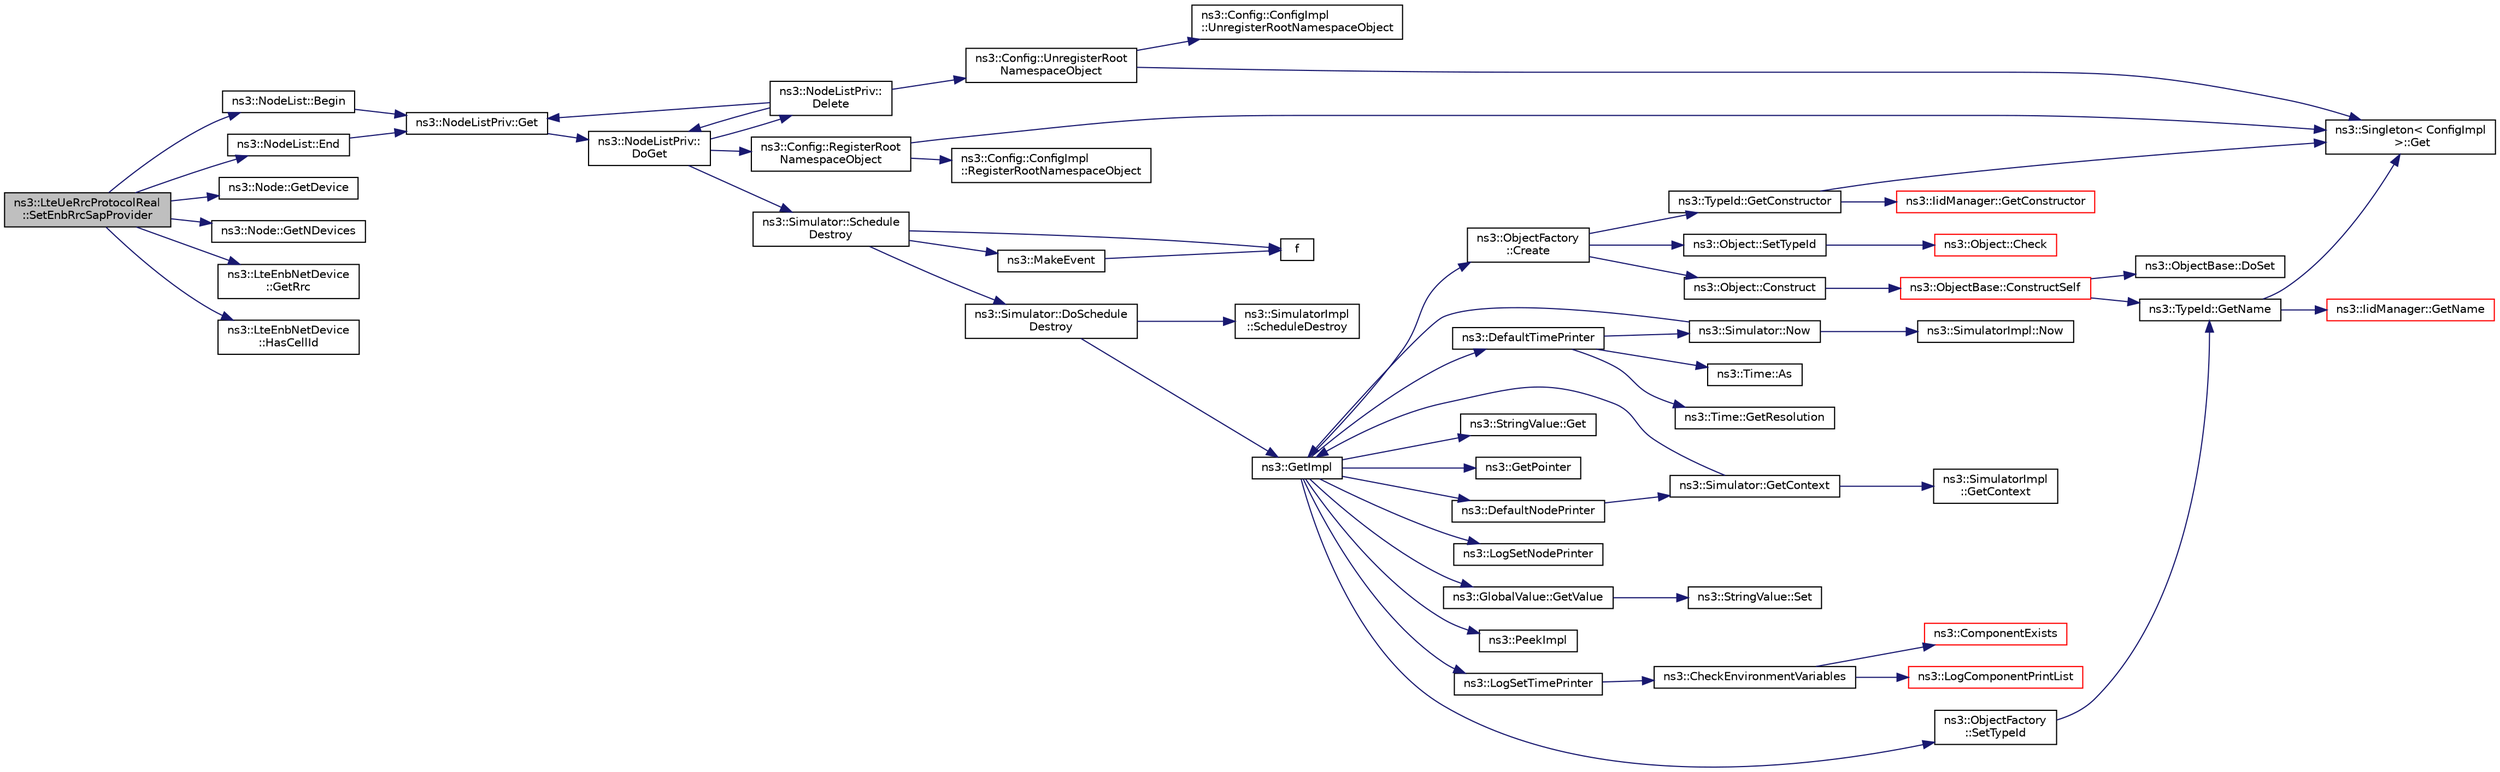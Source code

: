 digraph "ns3::LteUeRrcProtocolReal::SetEnbRrcSapProvider"
{
 // LATEX_PDF_SIZE
  edge [fontname="Helvetica",fontsize="10",labelfontname="Helvetica",labelfontsize="10"];
  node [fontname="Helvetica",fontsize="10",shape=record];
  rankdir="LR";
  Node1 [label="ns3::LteUeRrcProtocolReal\l::SetEnbRrcSapProvider",height=0.2,width=0.4,color="black", fillcolor="grey75", style="filled", fontcolor="black",tooltip="Set ENB RRC SAP provider."];
  Node1 -> Node2 [color="midnightblue",fontsize="10",style="solid",fontname="Helvetica"];
  Node2 [label="ns3::NodeList::Begin",height=0.2,width=0.4,color="black", fillcolor="white", style="filled",URL="$classns3_1_1_node_list.html#a93d2211831f5cb71d1dbb721e2721d7f",tooltip=" "];
  Node2 -> Node3 [color="midnightblue",fontsize="10",style="solid",fontname="Helvetica"];
  Node3 [label="ns3::NodeListPriv::Get",height=0.2,width=0.4,color="black", fillcolor="white", style="filled",URL="$classns3_1_1_node_list_priv.html#a746ce1482b3c1cf31d5a50cd55cffa92",tooltip="Get the node list object."];
  Node3 -> Node4 [color="midnightblue",fontsize="10",style="solid",fontname="Helvetica"];
  Node4 [label="ns3::NodeListPriv::\lDoGet",height=0.2,width=0.4,color="black", fillcolor="white", style="filled",URL="$classns3_1_1_node_list_priv.html#a6f0222de939567a488905f1c6876c4ca",tooltip="Get the node list object."];
  Node4 -> Node5 [color="midnightblue",fontsize="10",style="solid",fontname="Helvetica"];
  Node5 [label="ns3::NodeListPriv::\lDelete",height=0.2,width=0.4,color="black", fillcolor="white", style="filled",URL="$classns3_1_1_node_list_priv.html#a74f1811844a3891e71d8d9adbe81c33e",tooltip="Delete the nodes list object."];
  Node5 -> Node4 [color="midnightblue",fontsize="10",style="solid",fontname="Helvetica"];
  Node5 -> Node3 [color="midnightblue",fontsize="10",style="solid",fontname="Helvetica"];
  Node5 -> Node6 [color="midnightblue",fontsize="10",style="solid",fontname="Helvetica"];
  Node6 [label="ns3::Config::UnregisterRoot\lNamespaceObject",height=0.2,width=0.4,color="black", fillcolor="white", style="filled",URL="$group__config.html#gac04cd4b31e97845ee008d101218e66b1",tooltip=" "];
  Node6 -> Node7 [color="midnightblue",fontsize="10",style="solid",fontname="Helvetica"];
  Node7 [label="ns3::Singleton\< ConfigImpl\l \>::Get",height=0.2,width=0.4,color="black", fillcolor="white", style="filled",URL="$classns3_1_1_singleton.html#a80a2cd3c25a27ea72add7a9f7a141ffa",tooltip="Get a pointer to the singleton instance."];
  Node6 -> Node8 [color="midnightblue",fontsize="10",style="solid",fontname="Helvetica"];
  Node8 [label="ns3::Config::ConfigImpl\l::UnregisterRootNamespaceObject",height=0.2,width=0.4,color="black", fillcolor="white", style="filled",URL="$classns3_1_1_config_1_1_config_impl.html#a0226ce57c9eb138589339e6971991ac5",tooltip=" "];
  Node4 -> Node9 [color="midnightblue",fontsize="10",style="solid",fontname="Helvetica"];
  Node9 [label="ns3::Config::RegisterRoot\lNamespaceObject",height=0.2,width=0.4,color="black", fillcolor="white", style="filled",URL="$group__config.html#gadf663c596f54bed678e83cccd4e3d9d5",tooltip=" "];
  Node9 -> Node7 [color="midnightblue",fontsize="10",style="solid",fontname="Helvetica"];
  Node9 -> Node10 [color="midnightblue",fontsize="10",style="solid",fontname="Helvetica"];
  Node10 [label="ns3::Config::ConfigImpl\l::RegisterRootNamespaceObject",height=0.2,width=0.4,color="black", fillcolor="white", style="filled",URL="$classns3_1_1_config_1_1_config_impl.html#adc8bac6528fedf56e2c9dfe7ff28ac5b",tooltip=" "];
  Node4 -> Node11 [color="midnightblue",fontsize="10",style="solid",fontname="Helvetica"];
  Node11 [label="ns3::Simulator::Schedule\lDestroy",height=0.2,width=0.4,color="black", fillcolor="white", style="filled",URL="$classns3_1_1_simulator.html#a90f34279abc3b308d23a3dea7bffbdc0",tooltip="Schedule an event to run at the end of the simulation, when Simulator::Destroy() is called."];
  Node11 -> Node12 [color="midnightblue",fontsize="10",style="solid",fontname="Helvetica"];
  Node12 [label="ns3::Simulator::DoSchedule\lDestroy",height=0.2,width=0.4,color="black", fillcolor="white", style="filled",URL="$classns3_1_1_simulator.html#a00139c9c4e854aca72063485518c0d52",tooltip="Implementation of the various ScheduleDestroy methods."];
  Node12 -> Node13 [color="midnightblue",fontsize="10",style="solid",fontname="Helvetica"];
  Node13 [label="ns3::GetImpl",height=0.2,width=0.4,color="black", fillcolor="white", style="filled",URL="$group__simulator.html#ga42eb4eddad41528d4d99794a3dae3fd0",tooltip="Get the SimulatorImpl singleton."];
  Node13 -> Node14 [color="midnightblue",fontsize="10",style="solid",fontname="Helvetica"];
  Node14 [label="ns3::ObjectFactory\l::Create",height=0.2,width=0.4,color="black", fillcolor="white", style="filled",URL="$classns3_1_1_object_factory.html#a52eda277f4aaab54266134ba48102ad7",tooltip="Create an Object instance of the configured TypeId."];
  Node14 -> Node15 [color="midnightblue",fontsize="10",style="solid",fontname="Helvetica"];
  Node15 [label="ns3::Object::Construct",height=0.2,width=0.4,color="black", fillcolor="white", style="filled",URL="$classns3_1_1_object.html#a636e8411dc5228771f45c9b805d348fa",tooltip="Initialize all member variables registered as Attributes of this TypeId."];
  Node15 -> Node16 [color="midnightblue",fontsize="10",style="solid",fontname="Helvetica"];
  Node16 [label="ns3::ObjectBase::ConstructSelf",height=0.2,width=0.4,color="red", fillcolor="white", style="filled",URL="$classns3_1_1_object_base.html#a5cda18dec6d0744cb652a3ed60056958",tooltip="Complete construction of ObjectBase; invoked by derived classes."];
  Node16 -> Node17 [color="midnightblue",fontsize="10",style="solid",fontname="Helvetica"];
  Node17 [label="ns3::ObjectBase::DoSet",height=0.2,width=0.4,color="black", fillcolor="white", style="filled",URL="$classns3_1_1_object_base.html#afe5f2f7b2fabc99aa33f9bb434e3b695",tooltip="Attempt to set the value referenced by the accessor spec to a valid value according to the checker,..."];
  Node16 -> Node22 [color="midnightblue",fontsize="10",style="solid",fontname="Helvetica"];
  Node22 [label="ns3::TypeId::GetName",height=0.2,width=0.4,color="black", fillcolor="white", style="filled",URL="$classns3_1_1_type_id.html#abc4965475a579c2afdc668d7a7d58374",tooltip="Get the name."];
  Node22 -> Node7 [color="midnightblue",fontsize="10",style="solid",fontname="Helvetica"];
  Node22 -> Node23 [color="midnightblue",fontsize="10",style="solid",fontname="Helvetica"];
  Node23 [label="ns3::IidManager::GetName",height=0.2,width=0.4,color="red", fillcolor="white", style="filled",URL="$classns3_1_1_iid_manager.html#a6658aaa8120efd885e98addb76a6f1d4",tooltip="Get the name of a type id."];
  Node14 -> Node38 [color="midnightblue",fontsize="10",style="solid",fontname="Helvetica"];
  Node38 [label="ns3::TypeId::GetConstructor",height=0.2,width=0.4,color="black", fillcolor="white", style="filled",URL="$classns3_1_1_type_id.html#a66b2628edf921fc88945ec8a8f3a1683",tooltip="Get the constructor callback."];
  Node38 -> Node7 [color="midnightblue",fontsize="10",style="solid",fontname="Helvetica"];
  Node38 -> Node39 [color="midnightblue",fontsize="10",style="solid",fontname="Helvetica"];
  Node39 [label="ns3::IidManager::GetConstructor",height=0.2,width=0.4,color="red", fillcolor="white", style="filled",URL="$classns3_1_1_iid_manager.html#a5222ca2d43248c46812b39b993eb2e08",tooltip="Get the constructor Callback of a type id."];
  Node14 -> Node40 [color="midnightblue",fontsize="10",style="solid",fontname="Helvetica"];
  Node40 [label="ns3::Object::SetTypeId",height=0.2,width=0.4,color="black", fillcolor="white", style="filled",URL="$classns3_1_1_object.html#a19b1ebd8ec8fe404845e665880a6c5ad",tooltip="Set the TypeId of this Object."];
  Node40 -> Node41 [color="midnightblue",fontsize="10",style="solid",fontname="Helvetica"];
  Node41 [label="ns3::Object::Check",height=0.2,width=0.4,color="red", fillcolor="white", style="filled",URL="$classns3_1_1_object.html#a95070404e096887e1f126eae20c37f70",tooltip="Verify that this Object is still live, by checking it's reference count."];
  Node13 -> Node43 [color="midnightblue",fontsize="10",style="solid",fontname="Helvetica"];
  Node43 [label="ns3::DefaultNodePrinter",height=0.2,width=0.4,color="black", fillcolor="white", style="filled",URL="$group__logging.html#gac4c06cbbed12229d85991ced145f6be2",tooltip="Default node id printer implementation."];
  Node43 -> Node44 [color="midnightblue",fontsize="10",style="solid",fontname="Helvetica"];
  Node44 [label="ns3::Simulator::GetContext",height=0.2,width=0.4,color="black", fillcolor="white", style="filled",URL="$classns3_1_1_simulator.html#a8514b74ee2c42916b351b33c4a963bb0",tooltip="Get the current simulation context."];
  Node44 -> Node45 [color="midnightblue",fontsize="10",style="solid",fontname="Helvetica"];
  Node45 [label="ns3::SimulatorImpl\l::GetContext",height=0.2,width=0.4,color="black", fillcolor="white", style="filled",URL="$classns3_1_1_simulator_impl.html#a8b66270c97766c0adb997e2535648557",tooltip="Get the current simulation context."];
  Node44 -> Node13 [color="midnightblue",fontsize="10",style="solid",fontname="Helvetica"];
  Node13 -> Node46 [color="midnightblue",fontsize="10",style="solid",fontname="Helvetica"];
  Node46 [label="ns3::DefaultTimePrinter",height=0.2,width=0.4,color="black", fillcolor="white", style="filled",URL="$namespacens3.html#ae01c3c7786b644dfb8a0bb8f1201b269",tooltip="Default Time printer."];
  Node46 -> Node47 [color="midnightblue",fontsize="10",style="solid",fontname="Helvetica"];
  Node47 [label="ns3::Time::As",height=0.2,width=0.4,color="black", fillcolor="white", style="filled",URL="$classns3_1_1_time.html#ad5198e31c2512226ca0e58b31fad7fd0",tooltip="Attach a unit to a Time, to facilitate output in a specific unit."];
  Node46 -> Node48 [color="midnightblue",fontsize="10",style="solid",fontname="Helvetica"];
  Node48 [label="ns3::Time::GetResolution",height=0.2,width=0.4,color="black", fillcolor="white", style="filled",URL="$classns3_1_1_time.html#a1444f0f08b5e19f031157609e32fcf98",tooltip=" "];
  Node46 -> Node49 [color="midnightblue",fontsize="10",style="solid",fontname="Helvetica"];
  Node49 [label="ns3::Simulator::Now",height=0.2,width=0.4,color="black", fillcolor="white", style="filled",URL="$classns3_1_1_simulator.html#ac3178fa975b419f7875e7105be122800",tooltip="Return the current simulation virtual time."];
  Node49 -> Node13 [color="midnightblue",fontsize="10",style="solid",fontname="Helvetica"];
  Node49 -> Node50 [color="midnightblue",fontsize="10",style="solid",fontname="Helvetica"];
  Node50 [label="ns3::SimulatorImpl::Now",height=0.2,width=0.4,color="black", fillcolor="white", style="filled",URL="$classns3_1_1_simulator_impl.html#aa516c50060846adc6fd316e83ef0797c",tooltip="Return the current simulation virtual time."];
  Node13 -> Node51 [color="midnightblue",fontsize="10",style="solid",fontname="Helvetica"];
  Node51 [label="ns3::StringValue::Get",height=0.2,width=0.4,color="black", fillcolor="white", style="filled",URL="$classns3_1_1_string_value.html#a6f208c2778fe1c7882e5cb429b8326ae",tooltip=" "];
  Node13 -> Node52 [color="midnightblue",fontsize="10",style="solid",fontname="Helvetica"];
  Node52 [label="ns3::GetPointer",height=0.2,width=0.4,color="black", fillcolor="white", style="filled",URL="$namespacens3.html#ab4e173cdfd43d17c1a40d5348510a670",tooltip=" "];
  Node13 -> Node53 [color="midnightblue",fontsize="10",style="solid",fontname="Helvetica"];
  Node53 [label="ns3::GlobalValue::GetValue",height=0.2,width=0.4,color="black", fillcolor="white", style="filled",URL="$classns3_1_1_global_value.html#a48a99242193fb69609a17332733e8600",tooltip="Get the value."];
  Node53 -> Node54 [color="midnightblue",fontsize="10",style="solid",fontname="Helvetica"];
  Node54 [label="ns3::StringValue::Set",height=0.2,width=0.4,color="black", fillcolor="white", style="filled",URL="$classns3_1_1_string_value.html#a17693012c6f2c52875e0d631fbf40155",tooltip="Set the value."];
  Node13 -> Node55 [color="midnightblue",fontsize="10",style="solid",fontname="Helvetica"];
  Node55 [label="ns3::LogSetNodePrinter",height=0.2,width=0.4,color="black", fillcolor="white", style="filled",URL="$namespacens3.html#aebac73305345f2e2803fdeb102a7705e",tooltip="Set the LogNodePrinter function to be used to prepend log messages with the node id."];
  Node13 -> Node56 [color="midnightblue",fontsize="10",style="solid",fontname="Helvetica"];
  Node56 [label="ns3::LogSetTimePrinter",height=0.2,width=0.4,color="black", fillcolor="white", style="filled",URL="$namespacens3.html#a46cd76678f7da29799d1b41994e12ec1",tooltip="Set the TimePrinter function to be used to prepend log messages with the simulation time."];
  Node56 -> Node57 [color="midnightblue",fontsize="10",style="solid",fontname="Helvetica"];
  Node57 [label="ns3::CheckEnvironmentVariables",height=0.2,width=0.4,color="black", fillcolor="white", style="filled",URL="$group__logging.html#gacdc0bdeb2d8a90089d4fb09c4b8569ff",tooltip="Parse the NS_LOG environment variable."];
  Node57 -> Node58 [color="midnightblue",fontsize="10",style="solid",fontname="Helvetica"];
  Node58 [label="ns3::ComponentExists",height=0.2,width=0.4,color="red", fillcolor="white", style="filled",URL="$group__logging.html#gaadcc698770aae684c54dbd1ef4e4b37a",tooltip="Check if a log component exists."];
  Node57 -> Node60 [color="midnightblue",fontsize="10",style="solid",fontname="Helvetica"];
  Node60 [label="ns3::LogComponentPrintList",height=0.2,width=0.4,color="red", fillcolor="white", style="filled",URL="$namespacens3.html#a5252703c3f8260fd6dc609f1b276e57c",tooltip="Print the list of logging messages available."];
  Node13 -> Node61 [color="midnightblue",fontsize="10",style="solid",fontname="Helvetica"];
  Node61 [label="ns3::PeekImpl",height=0.2,width=0.4,color="black", fillcolor="white", style="filled",URL="$group__simulator.html#ga233c5c38de117e4e4a5a9cd168694792",tooltip="Get the static SimulatorImpl instance."];
  Node13 -> Node62 [color="midnightblue",fontsize="10",style="solid",fontname="Helvetica"];
  Node62 [label="ns3::ObjectFactory\l::SetTypeId",height=0.2,width=0.4,color="black", fillcolor="white", style="filled",URL="$classns3_1_1_object_factory.html#a77dcd099064038a1eb7a6b8251229ec3",tooltip="Set the TypeId of the Objects to be created by this factory."];
  Node62 -> Node22 [color="midnightblue",fontsize="10",style="solid",fontname="Helvetica"];
  Node12 -> Node63 [color="midnightblue",fontsize="10",style="solid",fontname="Helvetica"];
  Node63 [label="ns3::SimulatorImpl\l::ScheduleDestroy",height=0.2,width=0.4,color="black", fillcolor="white", style="filled",URL="$classns3_1_1_simulator_impl.html#a04f4a00ed04886ed0b9982038c3ed5f9",tooltip="Schedule an event to run at the end of the simulation, after the Stop() time or condition has been re..."];
  Node11 -> Node64 [color="midnightblue",fontsize="10",style="solid",fontname="Helvetica"];
  Node64 [label="f",height=0.2,width=0.4,color="black", fillcolor="white", style="filled",URL="$80211b_8c.html#ae7ffc1a8f84fa47a0812b2f2b9627132",tooltip=" "];
  Node11 -> Node65 [color="midnightblue",fontsize="10",style="solid",fontname="Helvetica"];
  Node65 [label="ns3::MakeEvent",height=0.2,width=0.4,color="black", fillcolor="white", style="filled",URL="$group__makeeventfnptr.html#ga289a28a2497c18a9bd299e5e2014094b",tooltip="Make an EventImpl from a function pointer taking varying numbers of arguments."];
  Node65 -> Node64 [color="midnightblue",fontsize="10",style="solid",fontname="Helvetica"];
  Node1 -> Node66 [color="midnightblue",fontsize="10",style="solid",fontname="Helvetica"];
  Node66 [label="ns3::NodeList::End",height=0.2,width=0.4,color="black", fillcolor="white", style="filled",URL="$classns3_1_1_node_list.html#a027a558c16e6078e25c7ffc67becb559",tooltip=" "];
  Node66 -> Node3 [color="midnightblue",fontsize="10",style="solid",fontname="Helvetica"];
  Node1 -> Node67 [color="midnightblue",fontsize="10",style="solid",fontname="Helvetica"];
  Node67 [label="ns3::Node::GetDevice",height=0.2,width=0.4,color="black", fillcolor="white", style="filled",URL="$classns3_1_1_node.html#ad5e10d46d12a255573c53d5db0fc043b",tooltip="Retrieve the index-th NetDevice associated to this node."];
  Node1 -> Node68 [color="midnightblue",fontsize="10",style="solid",fontname="Helvetica"];
  Node68 [label="ns3::Node::GetNDevices",height=0.2,width=0.4,color="black", fillcolor="white", style="filled",URL="$classns3_1_1_node.html#ab160c405a94d258f6fc5e4e3fd33cecd",tooltip=" "];
  Node1 -> Node69 [color="midnightblue",fontsize="10",style="solid",fontname="Helvetica"];
  Node69 [label="ns3::LteEnbNetDevice\l::GetRrc",height=0.2,width=0.4,color="black", fillcolor="white", style="filled",URL="$classns3_1_1_lte_enb_net_device.html#a7f13136ed88d218448df94cac4748cdd",tooltip=" "];
  Node1 -> Node70 [color="midnightblue",fontsize="10",style="solid",fontname="Helvetica"];
  Node70 [label="ns3::LteEnbNetDevice\l::HasCellId",height=0.2,width=0.4,color="black", fillcolor="white", style="filled",URL="$classns3_1_1_lte_enb_net_device.html#a07b6eff6028da05190feb7a95feefe28",tooltip=" "];
}
